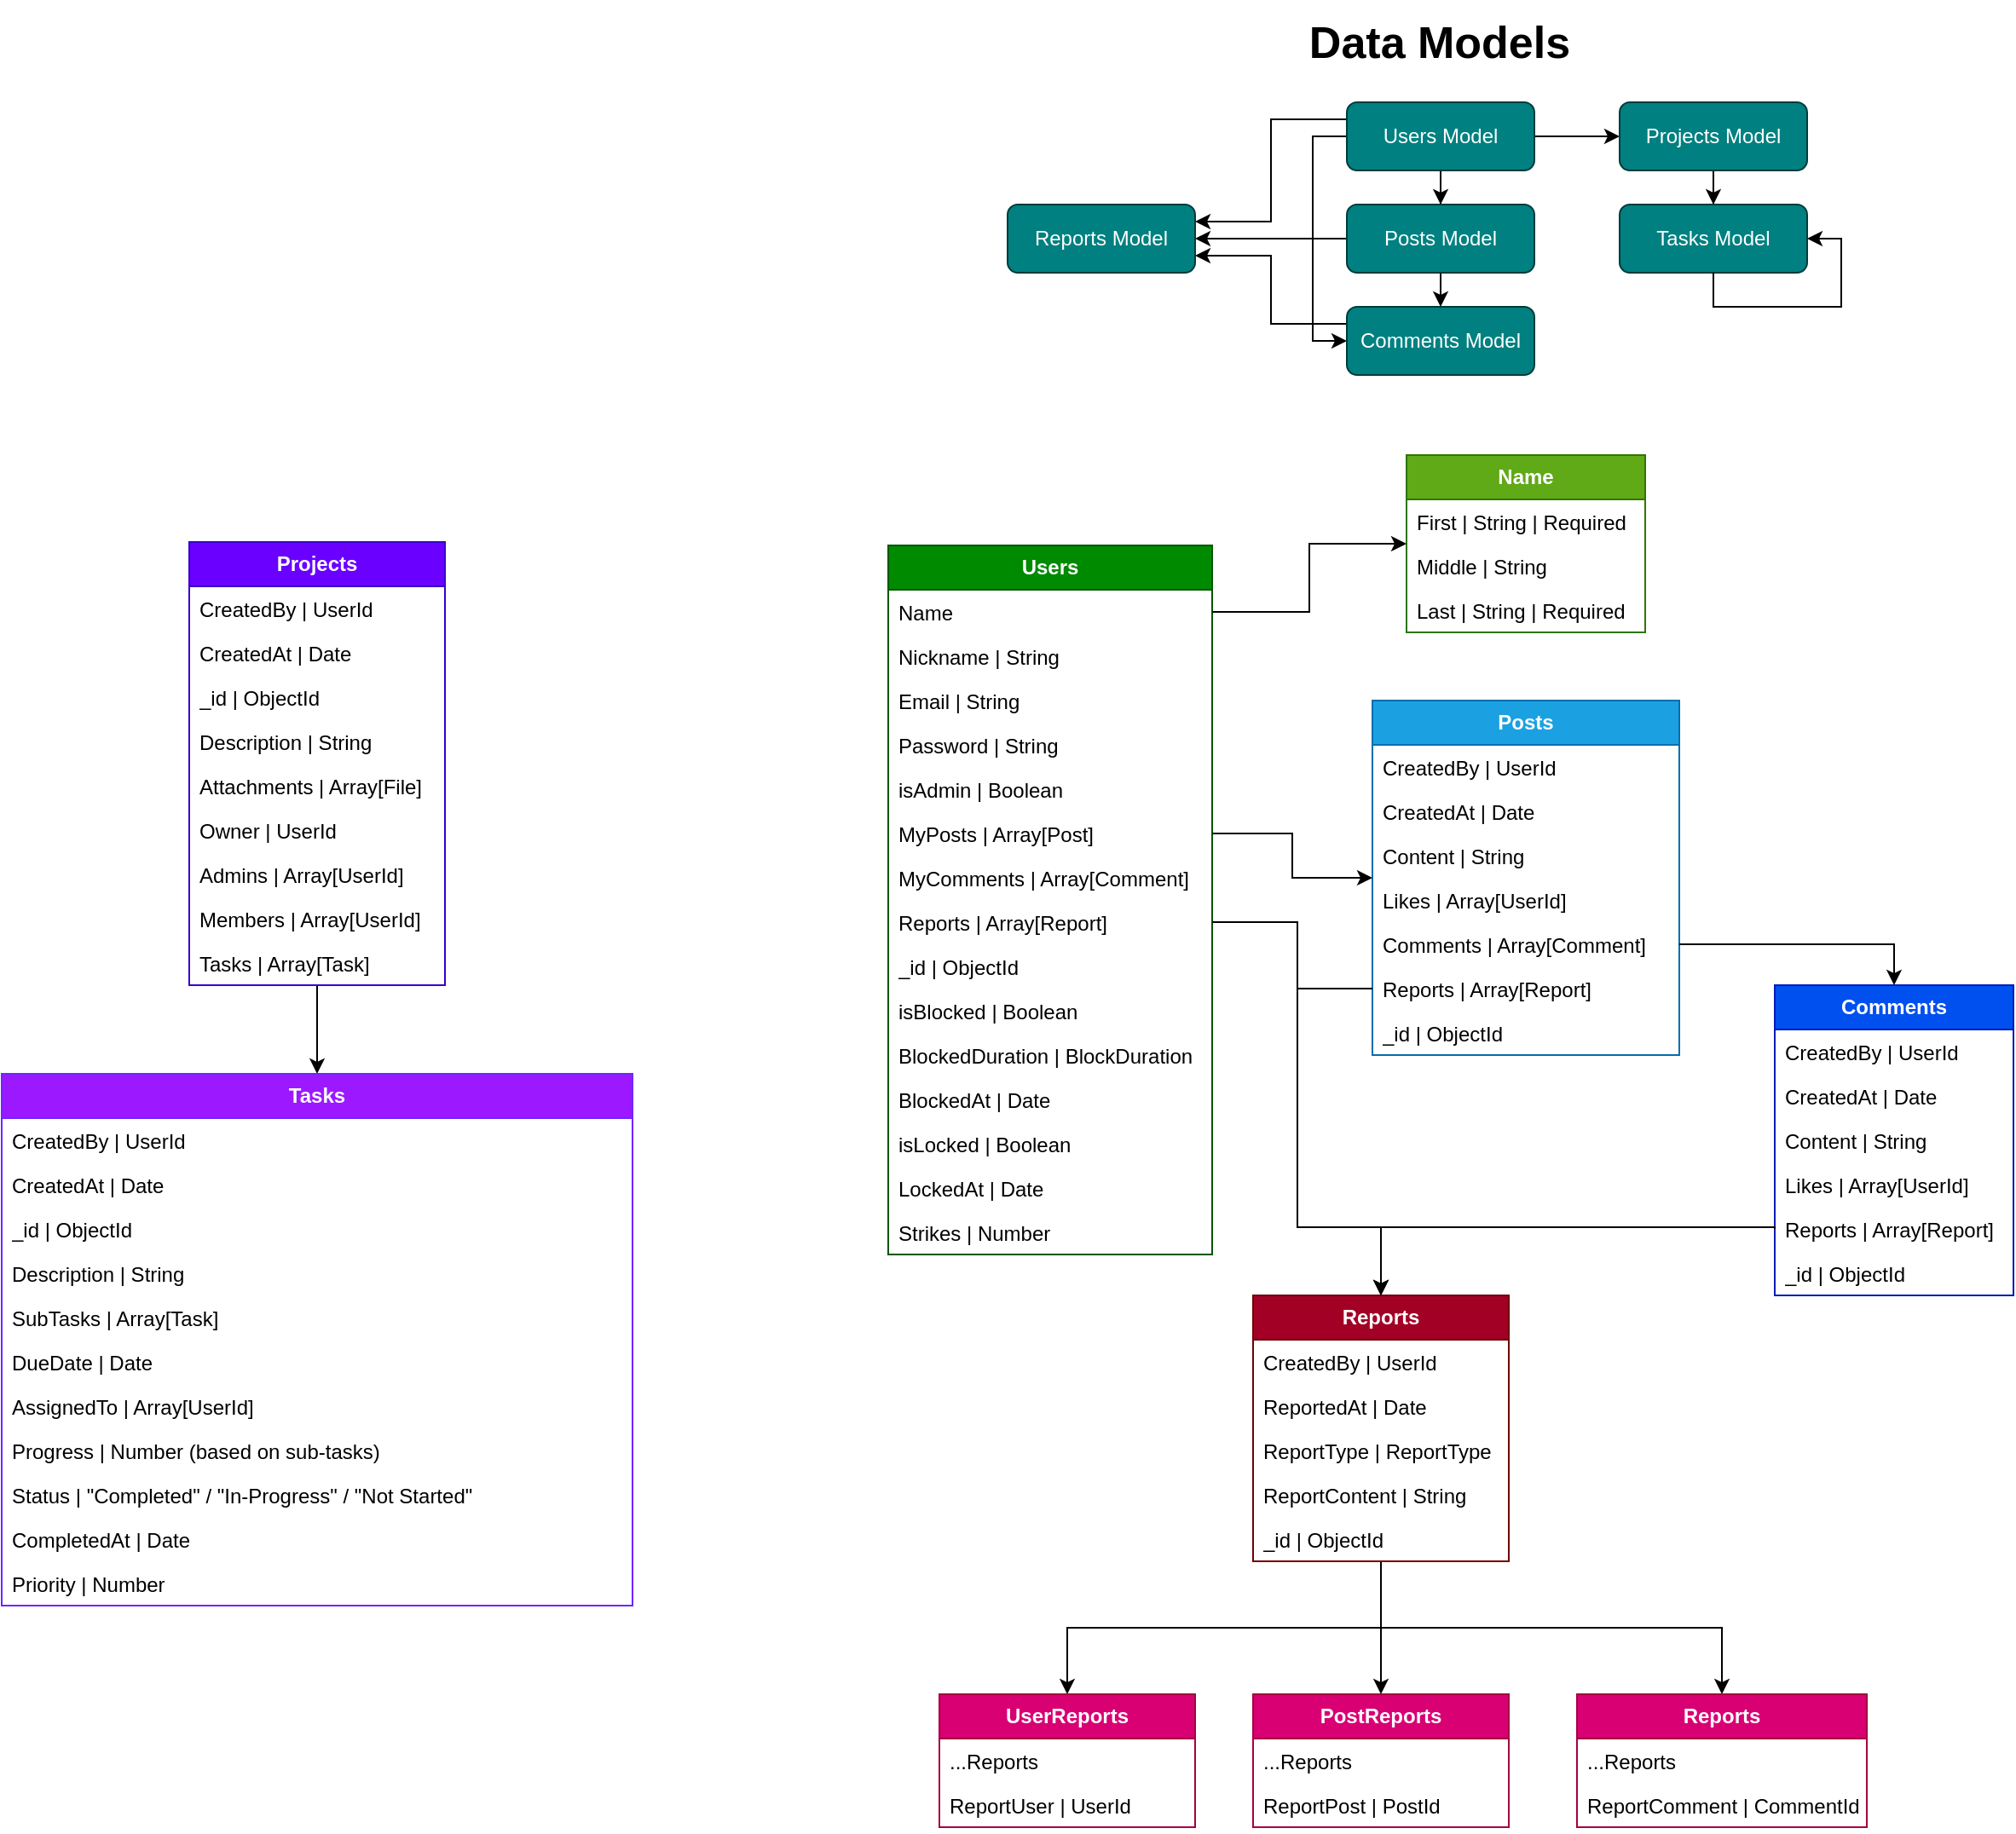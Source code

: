 <mxfile version="24.4.8" type="device" pages="2">
  <diagram name="Data Models" id="f77tCbPfjK0kyp6B9B-h">
    <mxGraphModel dx="1589" dy="510" grid="1" gridSize="10" guides="1" tooltips="1" connect="1" arrows="1" fold="1" page="1" pageScale="1" pageWidth="827" pageHeight="1169" math="0" shadow="0">
      <root>
        <mxCell id="0" />
        <mxCell id="1" parent="0" />
        <mxCell id="c2LqVDU84PMeEA8C6nv5-3" value="&lt;b&gt;&lt;font style=&quot;font-size: 26px;&quot;&gt;Data Models&lt;/font&gt;&lt;/b&gt;" style="text;html=1;align=center;verticalAlign=middle;whiteSpace=wrap;rounded=0;" parent="1" vertex="1">
          <mxGeometry x="293" y="40" width="241" height="50" as="geometry" />
        </mxCell>
        <mxCell id="c2LqVDU84PMeEA8C6nv5-23" value="&lt;b&gt;Users&lt;/b&gt;" style="swimlane;fontStyle=0;childLayout=stackLayout;horizontal=1;startSize=26;fillColor=#008a00;horizontalStack=0;resizeParent=1;resizeParentMax=0;resizeLast=0;collapsible=1;marginBottom=0;whiteSpace=wrap;html=1;fontColor=#ffffff;strokeColor=#005700;" parent="1" vertex="1">
          <mxGeometry x="90" y="360" width="190" height="416" as="geometry" />
        </mxCell>
        <mxCell id="c2LqVDU84PMeEA8C6nv5-26" value="Name" style="text;strokeColor=none;fillColor=none;align=left;verticalAlign=top;spacingLeft=4;spacingRight=4;overflow=hidden;rotatable=0;points=[[0,0.5],[1,0.5]];portConstraint=eastwest;whiteSpace=wrap;html=1;" parent="c2LqVDU84PMeEA8C6nv5-23" vertex="1">
          <mxGeometry y="26" width="190" height="26" as="geometry" />
        </mxCell>
        <mxCell id="c2LqVDU84PMeEA8C6nv5-27" value="Nickname | String" style="text;strokeColor=none;fillColor=none;align=left;verticalAlign=top;spacingLeft=4;spacingRight=4;overflow=hidden;rotatable=0;points=[[0,0.5],[1,0.5]];portConstraint=eastwest;whiteSpace=wrap;html=1;" parent="c2LqVDU84PMeEA8C6nv5-23" vertex="1">
          <mxGeometry y="52" width="190" height="26" as="geometry" />
        </mxCell>
        <mxCell id="c2LqVDU84PMeEA8C6nv5-47" value="Email | String" style="text;strokeColor=none;fillColor=none;align=left;verticalAlign=top;spacingLeft=4;spacingRight=4;overflow=hidden;rotatable=0;points=[[0,0.5],[1,0.5]];portConstraint=eastwest;whiteSpace=wrap;html=1;" parent="c2LqVDU84PMeEA8C6nv5-23" vertex="1">
          <mxGeometry y="78" width="190" height="26" as="geometry" />
        </mxCell>
        <mxCell id="c2LqVDU84PMeEA8C6nv5-48" value="Password | String" style="text;strokeColor=none;fillColor=none;align=left;verticalAlign=top;spacingLeft=4;spacingRight=4;overflow=hidden;rotatable=0;points=[[0,0.5],[1,0.5]];portConstraint=eastwest;whiteSpace=wrap;html=1;" parent="c2LqVDU84PMeEA8C6nv5-23" vertex="1">
          <mxGeometry y="104" width="190" height="26" as="geometry" />
        </mxCell>
        <mxCell id="c2LqVDU84PMeEA8C6nv5-50" value="isAdmin | Boolean" style="text;strokeColor=none;fillColor=none;align=left;verticalAlign=top;spacingLeft=4;spacingRight=4;overflow=hidden;rotatable=0;points=[[0,0.5],[1,0.5]];portConstraint=eastwest;whiteSpace=wrap;html=1;" parent="c2LqVDU84PMeEA8C6nv5-23" vertex="1">
          <mxGeometry y="130" width="190" height="26" as="geometry" />
        </mxCell>
        <mxCell id="c2LqVDU84PMeEA8C6nv5-52" value="MyPosts | Array[Post]" style="text;strokeColor=none;fillColor=none;align=left;verticalAlign=top;spacingLeft=4;spacingRight=4;overflow=hidden;rotatable=0;points=[[0,0.5],[1,0.5]];portConstraint=eastwest;whiteSpace=wrap;html=1;" parent="c2LqVDU84PMeEA8C6nv5-23" vertex="1">
          <mxGeometry y="156" width="190" height="26" as="geometry" />
        </mxCell>
        <mxCell id="c2LqVDU84PMeEA8C6nv5-83" value="MyComments | Array[Comment&lt;span style=&quot;background-color: initial;&quot;&gt;]&lt;/span&gt;" style="text;strokeColor=none;fillColor=none;align=left;verticalAlign=top;spacingLeft=4;spacingRight=4;overflow=hidden;rotatable=0;points=[[0,0.5],[1,0.5]];portConstraint=eastwest;whiteSpace=wrap;html=1;" parent="c2LqVDU84PMeEA8C6nv5-23" vertex="1">
          <mxGeometry y="182" width="190" height="26" as="geometry" />
        </mxCell>
        <mxCell id="c2LqVDU84PMeEA8C6nv5-84" value="Reports | Array[Report]" style="text;strokeColor=none;fillColor=none;align=left;verticalAlign=top;spacingLeft=4;spacingRight=4;overflow=hidden;rotatable=0;points=[[0,0.5],[1,0.5]];portConstraint=eastwest;whiteSpace=wrap;html=1;" parent="c2LqVDU84PMeEA8C6nv5-23" vertex="1">
          <mxGeometry y="208" width="190" height="26" as="geometry" />
        </mxCell>
        <mxCell id="c2LqVDU84PMeEA8C6nv5-115" value="_id | ObjectId" style="text;strokeColor=none;fillColor=none;align=left;verticalAlign=top;spacingLeft=4;spacingRight=4;overflow=hidden;rotatable=0;points=[[0,0.5],[1,0.5]];portConstraint=eastwest;whiteSpace=wrap;html=1;" parent="c2LqVDU84PMeEA8C6nv5-23" vertex="1">
          <mxGeometry y="234" width="190" height="26" as="geometry" />
        </mxCell>
        <mxCell id="c2LqVDU84PMeEA8C6nv5-123" value="isBlocked | Boolean" style="text;strokeColor=none;fillColor=none;align=left;verticalAlign=top;spacingLeft=4;spacingRight=4;overflow=hidden;rotatable=0;points=[[0,0.5],[1,0.5]];portConstraint=eastwest;whiteSpace=wrap;html=1;" parent="c2LqVDU84PMeEA8C6nv5-23" vertex="1">
          <mxGeometry y="260" width="190" height="26" as="geometry" />
        </mxCell>
        <mxCell id="c2LqVDU84PMeEA8C6nv5-126" value="BlockedDuration | BlockDuration" style="text;strokeColor=none;fillColor=none;align=left;verticalAlign=top;spacingLeft=4;spacingRight=4;overflow=hidden;rotatable=0;points=[[0,0.5],[1,0.5]];portConstraint=eastwest;whiteSpace=wrap;html=1;" parent="c2LqVDU84PMeEA8C6nv5-23" vertex="1">
          <mxGeometry y="286" width="190" height="26" as="geometry" />
        </mxCell>
        <mxCell id="c2LqVDU84PMeEA8C6nv5-127" value="BlockedAt | Date" style="text;strokeColor=none;fillColor=none;align=left;verticalAlign=top;spacingLeft=4;spacingRight=4;overflow=hidden;rotatable=0;points=[[0,0.5],[1,0.5]];portConstraint=eastwest;whiteSpace=wrap;html=1;" parent="c2LqVDU84PMeEA8C6nv5-23" vertex="1">
          <mxGeometry y="312" width="190" height="26" as="geometry" />
        </mxCell>
        <mxCell id="c2LqVDU84PMeEA8C6nv5-129" value="isLocked | Boolean" style="text;strokeColor=none;fillColor=none;align=left;verticalAlign=top;spacingLeft=4;spacingRight=4;overflow=hidden;rotatable=0;points=[[0,0.5],[1,0.5]];portConstraint=eastwest;whiteSpace=wrap;html=1;" parent="c2LqVDU84PMeEA8C6nv5-23" vertex="1">
          <mxGeometry y="338" width="190" height="26" as="geometry" />
        </mxCell>
        <mxCell id="c2LqVDU84PMeEA8C6nv5-130" value="LockedAt | Date" style="text;strokeColor=none;fillColor=none;align=left;verticalAlign=top;spacingLeft=4;spacingRight=4;overflow=hidden;rotatable=0;points=[[0,0.5],[1,0.5]];portConstraint=eastwest;whiteSpace=wrap;html=1;" parent="c2LqVDU84PMeEA8C6nv5-23" vertex="1">
          <mxGeometry y="364" width="190" height="26" as="geometry" />
        </mxCell>
        <mxCell id="c2LqVDU84PMeEA8C6nv5-131" value="Strikes | Number" style="text;strokeColor=none;fillColor=none;align=left;verticalAlign=top;spacingLeft=4;spacingRight=4;overflow=hidden;rotatable=0;points=[[0,0.5],[1,0.5]];portConstraint=eastwest;whiteSpace=wrap;html=1;" parent="c2LqVDU84PMeEA8C6nv5-23" vertex="1">
          <mxGeometry y="390" width="190" height="26" as="geometry" />
        </mxCell>
        <mxCell id="c2LqVDU84PMeEA8C6nv5-34" value="&lt;b&gt;Name&lt;/b&gt;" style="swimlane;fontStyle=0;childLayout=stackLayout;horizontal=1;startSize=26;fillColor=#60a917;horizontalStack=0;resizeParent=1;resizeParentMax=0;resizeLast=0;collapsible=1;marginBottom=0;whiteSpace=wrap;html=1;fontColor=#ffffff;strokeColor=#2D7600;" parent="1" vertex="1">
          <mxGeometry x="394" y="307" width="140" height="104" as="geometry" />
        </mxCell>
        <mxCell id="c2LqVDU84PMeEA8C6nv5-35" value="First | String | Required" style="text;strokeColor=none;fillColor=none;align=left;verticalAlign=top;spacingLeft=4;spacingRight=4;overflow=hidden;rotatable=0;points=[[0,0.5],[1,0.5]];portConstraint=eastwest;whiteSpace=wrap;html=1;" parent="c2LqVDU84PMeEA8C6nv5-34" vertex="1">
          <mxGeometry y="26" width="140" height="26" as="geometry" />
        </mxCell>
        <mxCell id="c2LqVDU84PMeEA8C6nv5-40" value="Middle | String" style="text;strokeColor=none;fillColor=none;align=left;verticalAlign=top;spacingLeft=4;spacingRight=4;overflow=hidden;rotatable=0;points=[[0,0.5],[1,0.5]];portConstraint=eastwest;whiteSpace=wrap;html=1;" parent="c2LqVDU84PMeEA8C6nv5-34" vertex="1">
          <mxGeometry y="52" width="140" height="26" as="geometry" />
        </mxCell>
        <mxCell id="c2LqVDU84PMeEA8C6nv5-41" value="Last | String | Required" style="text;strokeColor=none;fillColor=none;align=left;verticalAlign=top;spacingLeft=4;spacingRight=4;overflow=hidden;rotatable=0;points=[[0,0.5],[1,0.5]];portConstraint=eastwest;whiteSpace=wrap;html=1;" parent="c2LqVDU84PMeEA8C6nv5-34" vertex="1">
          <mxGeometry y="78" width="140" height="26" as="geometry" />
        </mxCell>
        <mxCell id="c2LqVDU84PMeEA8C6nv5-110" style="edgeStyle=orthogonalEdgeStyle;rounded=0;orthogonalLoop=1;jettySize=auto;html=1;exitX=0.5;exitY=1;exitDx=0;exitDy=0;entryX=0.5;entryY=0;entryDx=0;entryDy=0;" parent="1" source="c2LqVDU84PMeEA8C6nv5-38" target="c2LqVDU84PMeEA8C6nv5-89" edge="1">
          <mxGeometry relative="1" as="geometry" />
        </mxCell>
        <mxCell id="c2LqVDU84PMeEA8C6nv5-111" style="edgeStyle=orthogonalEdgeStyle;rounded=0;orthogonalLoop=1;jettySize=auto;html=1;exitX=0.5;exitY=1;exitDx=0;exitDy=0;entryX=0.5;entryY=0;entryDx=0;entryDy=0;" parent="1" source="c2LqVDU84PMeEA8C6nv5-38" target="c2LqVDU84PMeEA8C6nv5-97" edge="1">
          <mxGeometry relative="1" as="geometry" />
        </mxCell>
        <mxCell id="c2LqVDU84PMeEA8C6nv5-112" style="edgeStyle=orthogonalEdgeStyle;rounded=0;orthogonalLoop=1;jettySize=auto;html=1;exitX=0.5;exitY=1;exitDx=0;exitDy=0;entryX=0.5;entryY=0;entryDx=0;entryDy=0;" parent="1" source="c2LqVDU84PMeEA8C6nv5-38" target="c2LqVDU84PMeEA8C6nv5-104" edge="1">
          <mxGeometry relative="1" as="geometry" />
        </mxCell>
        <mxCell id="c2LqVDU84PMeEA8C6nv5-38" value="&lt;b&gt;Reports&lt;/b&gt;" style="swimlane;fontStyle=0;childLayout=stackLayout;horizontal=1;startSize=26;fillColor=#a20025;horizontalStack=0;resizeParent=1;resizeParentMax=0;resizeLast=0;collapsible=1;marginBottom=0;whiteSpace=wrap;html=1;fontColor=#ffffff;strokeColor=#6F0000;" parent="1" vertex="1">
          <mxGeometry x="304" y="800" width="150" height="156" as="geometry" />
        </mxCell>
        <mxCell id="c2LqVDU84PMeEA8C6nv5-39" value="CreatedBy | UserId" style="text;strokeColor=none;fillColor=none;align=left;verticalAlign=top;spacingLeft=4;spacingRight=4;overflow=hidden;rotatable=0;points=[[0,0.5],[1,0.5]];portConstraint=eastwest;whiteSpace=wrap;html=1;" parent="c2LqVDU84PMeEA8C6nv5-38" vertex="1">
          <mxGeometry y="26" width="150" height="26" as="geometry" />
        </mxCell>
        <mxCell id="c2LqVDU84PMeEA8C6nv5-85" value="ReportedAt | Date" style="text;strokeColor=none;fillColor=none;align=left;verticalAlign=top;spacingLeft=4;spacingRight=4;overflow=hidden;rotatable=0;points=[[0,0.5],[1,0.5]];portConstraint=eastwest;whiteSpace=wrap;html=1;" parent="c2LqVDU84PMeEA8C6nv5-38" vertex="1">
          <mxGeometry y="52" width="150" height="26" as="geometry" />
        </mxCell>
        <mxCell id="c2LqVDU84PMeEA8C6nv5-86" value="ReportType | ReportType" style="text;strokeColor=none;fillColor=none;align=left;verticalAlign=top;spacingLeft=4;spacingRight=4;overflow=hidden;rotatable=0;points=[[0,0.5],[1,0.5]];portConstraint=eastwest;whiteSpace=wrap;html=1;" parent="c2LqVDU84PMeEA8C6nv5-38" vertex="1">
          <mxGeometry y="78" width="150" height="26" as="geometry" />
        </mxCell>
        <mxCell id="c2LqVDU84PMeEA8C6nv5-87" value="ReportContent | String" style="text;strokeColor=none;fillColor=none;align=left;verticalAlign=top;spacingLeft=4;spacingRight=4;overflow=hidden;rotatable=0;points=[[0,0.5],[1,0.5]];portConstraint=eastwest;whiteSpace=wrap;html=1;" parent="c2LqVDU84PMeEA8C6nv5-38" vertex="1">
          <mxGeometry y="104" width="150" height="26" as="geometry" />
        </mxCell>
        <mxCell id="c2LqVDU84PMeEA8C6nv5-132" value="_id | ObjectId" style="text;strokeColor=none;fillColor=none;align=left;verticalAlign=top;spacingLeft=4;spacingRight=4;overflow=hidden;rotatable=0;points=[[0,0.5],[1,0.5]];portConstraint=eastwest;whiteSpace=wrap;html=1;" parent="c2LqVDU84PMeEA8C6nv5-38" vertex="1">
          <mxGeometry y="130" width="150" height="26" as="geometry" />
        </mxCell>
        <mxCell id="c2LqVDU84PMeEA8C6nv5-28" style="edgeStyle=orthogonalEdgeStyle;rounded=0;orthogonalLoop=1;jettySize=auto;html=1;exitX=1;exitY=0.5;exitDx=0;exitDy=0;" parent="1" source="c2LqVDU84PMeEA8C6nv5-26" target="c2LqVDU84PMeEA8C6nv5-34" edge="1">
          <mxGeometry relative="1" as="geometry">
            <mxPoint x="420" y="359.31" as="targetPoint" />
          </mxGeometry>
        </mxCell>
        <mxCell id="c2LqVDU84PMeEA8C6nv5-54" value="&lt;b&gt;Posts&lt;/b&gt;" style="swimlane;fontStyle=0;childLayout=stackLayout;horizontal=1;startSize=26;fillColor=#1ba1e2;horizontalStack=0;resizeParent=1;resizeParentMax=0;resizeLast=0;collapsible=1;marginBottom=0;whiteSpace=wrap;html=1;fontColor=#ffffff;strokeColor=#006EAF;" parent="1" vertex="1">
          <mxGeometry x="374" y="451" width="180" height="208" as="geometry" />
        </mxCell>
        <mxCell id="c2LqVDU84PMeEA8C6nv5-55" value="CreatedBy | UserId" style="text;strokeColor=none;fillColor=none;align=left;verticalAlign=top;spacingLeft=4;spacingRight=4;overflow=hidden;rotatable=0;points=[[0,0.5],[1,0.5]];portConstraint=eastwest;whiteSpace=wrap;html=1;" parent="c2LqVDU84PMeEA8C6nv5-54" vertex="1">
          <mxGeometry y="26" width="180" height="26" as="geometry" />
        </mxCell>
        <mxCell id="c2LqVDU84PMeEA8C6nv5-57" value="CreatedAt | Date" style="text;strokeColor=none;fillColor=none;align=left;verticalAlign=top;spacingLeft=4;spacingRight=4;overflow=hidden;rotatable=0;points=[[0,0.5],[1,0.5]];portConstraint=eastwest;whiteSpace=wrap;html=1;" parent="c2LqVDU84PMeEA8C6nv5-54" vertex="1">
          <mxGeometry y="52" width="180" height="26" as="geometry" />
        </mxCell>
        <mxCell id="c2LqVDU84PMeEA8C6nv5-58" value="Content | String" style="text;strokeColor=none;fillColor=none;align=left;verticalAlign=top;spacingLeft=4;spacingRight=4;overflow=hidden;rotatable=0;points=[[0,0.5],[1,0.5]];portConstraint=eastwest;whiteSpace=wrap;html=1;" parent="c2LqVDU84PMeEA8C6nv5-54" vertex="1">
          <mxGeometry y="78" width="180" height="26" as="geometry" />
        </mxCell>
        <mxCell id="c2LqVDU84PMeEA8C6nv5-59" value="Likes | Array[UserId]" style="text;strokeColor=none;fillColor=none;align=left;verticalAlign=top;spacingLeft=4;spacingRight=4;overflow=hidden;rotatable=0;points=[[0,0.5],[1,0.5]];portConstraint=eastwest;whiteSpace=wrap;html=1;" parent="c2LqVDU84PMeEA8C6nv5-54" vertex="1">
          <mxGeometry y="104" width="180" height="26" as="geometry" />
        </mxCell>
        <mxCell id="c2LqVDU84PMeEA8C6nv5-60" value="Comments | Array[Comment]" style="text;strokeColor=none;fillColor=none;align=left;verticalAlign=top;spacingLeft=4;spacingRight=4;overflow=hidden;rotatable=0;points=[[0,0.5],[1,0.5]];portConstraint=eastwest;whiteSpace=wrap;html=1;" parent="c2LqVDU84PMeEA8C6nv5-54" vertex="1">
          <mxGeometry y="130" width="180" height="26" as="geometry" />
        </mxCell>
        <mxCell id="c2LqVDU84PMeEA8C6nv5-75" value="Reports | Array[Report]" style="text;strokeColor=none;fillColor=none;align=left;verticalAlign=top;spacingLeft=4;spacingRight=4;overflow=hidden;rotatable=0;points=[[0,0.5],[1,0.5]];portConstraint=eastwest;whiteSpace=wrap;html=1;" parent="c2LqVDU84PMeEA8C6nv5-54" vertex="1">
          <mxGeometry y="156" width="180" height="26" as="geometry" />
        </mxCell>
        <mxCell id="c2LqVDU84PMeEA8C6nv5-114" value="_id | ObjectId" style="text;strokeColor=none;fillColor=none;align=left;verticalAlign=top;spacingLeft=4;spacingRight=4;overflow=hidden;rotatable=0;points=[[0,0.5],[1,0.5]];portConstraint=eastwest;whiteSpace=wrap;html=1;" parent="c2LqVDU84PMeEA8C6nv5-54" vertex="1">
          <mxGeometry y="182" width="180" height="26" as="geometry" />
        </mxCell>
        <mxCell id="c2LqVDU84PMeEA8C6nv5-56" style="edgeStyle=orthogonalEdgeStyle;rounded=0;orthogonalLoop=1;jettySize=auto;html=1;exitX=1;exitY=0.5;exitDx=0;exitDy=0;entryX=0;entryY=0.5;entryDx=0;entryDy=0;" parent="1" source="c2LqVDU84PMeEA8C6nv5-52" target="c2LqVDU84PMeEA8C6nv5-54" edge="1">
          <mxGeometry relative="1" as="geometry" />
        </mxCell>
        <mxCell id="c2LqVDU84PMeEA8C6nv5-69" value="&lt;b&gt;Comments&lt;/b&gt;" style="swimlane;fontStyle=0;childLayout=stackLayout;horizontal=1;startSize=26;fillColor=#0050ef;horizontalStack=0;resizeParent=1;resizeParentMax=0;resizeLast=0;collapsible=1;marginBottom=0;whiteSpace=wrap;html=1;fontColor=#ffffff;strokeColor=#001DBC;" parent="1" vertex="1">
          <mxGeometry x="610" y="618" width="140" height="182" as="geometry" />
        </mxCell>
        <mxCell id="c2LqVDU84PMeEA8C6nv5-70" value="CreatedBy | UserId" style="text;strokeColor=none;fillColor=none;align=left;verticalAlign=top;spacingLeft=4;spacingRight=4;overflow=hidden;rotatable=0;points=[[0,0.5],[1,0.5]];portConstraint=eastwest;whiteSpace=wrap;html=1;" parent="c2LqVDU84PMeEA8C6nv5-69" vertex="1">
          <mxGeometry y="26" width="140" height="26" as="geometry" />
        </mxCell>
        <mxCell id="c2LqVDU84PMeEA8C6nv5-71" value="CreatedAt | Date" style="text;strokeColor=none;fillColor=none;align=left;verticalAlign=top;spacingLeft=4;spacingRight=4;overflow=hidden;rotatable=0;points=[[0,0.5],[1,0.5]];portConstraint=eastwest;whiteSpace=wrap;html=1;" parent="c2LqVDU84PMeEA8C6nv5-69" vertex="1">
          <mxGeometry y="52" width="140" height="26" as="geometry" />
        </mxCell>
        <mxCell id="c2LqVDU84PMeEA8C6nv5-72" value="Content | String" style="text;strokeColor=none;fillColor=none;align=left;verticalAlign=top;spacingLeft=4;spacingRight=4;overflow=hidden;rotatable=0;points=[[0,0.5],[1,0.5]];portConstraint=eastwest;whiteSpace=wrap;html=1;" parent="c2LqVDU84PMeEA8C6nv5-69" vertex="1">
          <mxGeometry y="78" width="140" height="26" as="geometry" />
        </mxCell>
        <mxCell id="c2LqVDU84PMeEA8C6nv5-73" value="Likes | Array[UserId]" style="text;strokeColor=none;fillColor=none;align=left;verticalAlign=top;spacingLeft=4;spacingRight=4;overflow=hidden;rotatable=0;points=[[0,0.5],[1,0.5]];portConstraint=eastwest;whiteSpace=wrap;html=1;" parent="c2LqVDU84PMeEA8C6nv5-69" vertex="1">
          <mxGeometry y="104" width="140" height="26" as="geometry" />
        </mxCell>
        <mxCell id="c2LqVDU84PMeEA8C6nv5-74" value="Reports | Array[Report]" style="text;strokeColor=none;fillColor=none;align=left;verticalAlign=top;spacingLeft=4;spacingRight=4;overflow=hidden;rotatable=0;points=[[0,0.5],[1,0.5]];portConstraint=eastwest;whiteSpace=wrap;html=1;" parent="c2LqVDU84PMeEA8C6nv5-69" vertex="1">
          <mxGeometry y="130" width="140" height="26" as="geometry" />
        </mxCell>
        <mxCell id="c2LqVDU84PMeEA8C6nv5-113" value="_id | ObjectId" style="text;strokeColor=none;fillColor=none;align=left;verticalAlign=top;spacingLeft=4;spacingRight=4;overflow=hidden;rotatable=0;points=[[0,0.5],[1,0.5]];portConstraint=eastwest;whiteSpace=wrap;html=1;" parent="c2LqVDU84PMeEA8C6nv5-69" vertex="1">
          <mxGeometry y="156" width="140" height="26" as="geometry" />
        </mxCell>
        <mxCell id="c2LqVDU84PMeEA8C6nv5-76" style="edgeStyle=orthogonalEdgeStyle;rounded=0;orthogonalLoop=1;jettySize=auto;html=1;exitX=1;exitY=0.5;exitDx=0;exitDy=0;" parent="1" source="c2LqVDU84PMeEA8C6nv5-60" target="c2LqVDU84PMeEA8C6nv5-69" edge="1">
          <mxGeometry relative="1" as="geometry" />
        </mxCell>
        <mxCell id="c2LqVDU84PMeEA8C6nv5-82" value="" style="group" parent="1" vertex="1" connectable="0">
          <mxGeometry x="160" y="100" width="469" height="160" as="geometry" />
        </mxCell>
        <mxCell id="c2LqVDU84PMeEA8C6nv5-10" style="edgeStyle=orthogonalEdgeStyle;rounded=0;orthogonalLoop=1;jettySize=auto;html=1;exitX=1;exitY=0.5;exitDx=0;exitDy=0;" parent="c2LqVDU84PMeEA8C6nv5-82" source="c2LqVDU84PMeEA8C6nv5-4" target="c2LqVDU84PMeEA8C6nv5-7" edge="1">
          <mxGeometry relative="1" as="geometry" />
        </mxCell>
        <mxCell id="c2LqVDU84PMeEA8C6nv5-16" style="edgeStyle=orthogonalEdgeStyle;rounded=0;orthogonalLoop=1;jettySize=auto;html=1;exitX=0.5;exitY=1;exitDx=0;exitDy=0;" parent="c2LqVDU84PMeEA8C6nv5-82" source="c2LqVDU84PMeEA8C6nv5-4" target="c2LqVDU84PMeEA8C6nv5-15" edge="1">
          <mxGeometry relative="1" as="geometry" />
        </mxCell>
        <mxCell id="c2LqVDU84PMeEA8C6nv5-20" style="edgeStyle=orthogonalEdgeStyle;rounded=0;orthogonalLoop=1;jettySize=auto;html=1;exitX=0;exitY=0.5;exitDx=0;exitDy=0;entryX=0;entryY=0.5;entryDx=0;entryDy=0;" parent="c2LqVDU84PMeEA8C6nv5-82" source="c2LqVDU84PMeEA8C6nv5-4" target="c2LqVDU84PMeEA8C6nv5-6" edge="1">
          <mxGeometry relative="1" as="geometry" />
        </mxCell>
        <mxCell id="c2LqVDU84PMeEA8C6nv5-79" style="edgeStyle=orthogonalEdgeStyle;rounded=0;orthogonalLoop=1;jettySize=auto;html=1;exitX=0;exitY=0.25;exitDx=0;exitDy=0;entryX=1;entryY=0.25;entryDx=0;entryDy=0;" parent="c2LqVDU84PMeEA8C6nv5-82" source="c2LqVDU84PMeEA8C6nv5-4" target="c2LqVDU84PMeEA8C6nv5-77" edge="1">
          <mxGeometry relative="1" as="geometry" />
        </mxCell>
        <mxCell id="c2LqVDU84PMeEA8C6nv5-4" value="Users Model" style="rounded=1;whiteSpace=wrap;html=1;fillColor=#008080;strokeColor=#003B3B;fontColor=#ffffff;" parent="c2LqVDU84PMeEA8C6nv5-82" vertex="1">
          <mxGeometry x="199" width="110" height="40" as="geometry" />
        </mxCell>
        <mxCell id="c2LqVDU84PMeEA8C6nv5-81" style="edgeStyle=orthogonalEdgeStyle;rounded=0;orthogonalLoop=1;jettySize=auto;html=1;exitX=0;exitY=0.25;exitDx=0;exitDy=0;entryX=1;entryY=0.75;entryDx=0;entryDy=0;" parent="c2LqVDU84PMeEA8C6nv5-82" source="c2LqVDU84PMeEA8C6nv5-6" target="c2LqVDU84PMeEA8C6nv5-77" edge="1">
          <mxGeometry relative="1" as="geometry" />
        </mxCell>
        <mxCell id="c2LqVDU84PMeEA8C6nv5-6" value="Comments Model" style="rounded=1;whiteSpace=wrap;html=1;fillColor=#008080;strokeColor=#003B3B;fontColor=#ffffff;" parent="c2LqVDU84PMeEA8C6nv5-82" vertex="1">
          <mxGeometry x="199" y="120" width="110" height="40" as="geometry" />
        </mxCell>
        <mxCell id="c2LqVDU84PMeEA8C6nv5-11" style="edgeStyle=orthogonalEdgeStyle;rounded=0;orthogonalLoop=1;jettySize=auto;html=1;exitX=0.5;exitY=1;exitDx=0;exitDy=0;" parent="c2LqVDU84PMeEA8C6nv5-82" source="c2LqVDU84PMeEA8C6nv5-7" target="c2LqVDU84PMeEA8C6nv5-8" edge="1">
          <mxGeometry relative="1" as="geometry" />
        </mxCell>
        <mxCell id="c2LqVDU84PMeEA8C6nv5-7" value="Projects Model" style="rounded=1;whiteSpace=wrap;html=1;fillColor=#008080;strokeColor=#003B3B;fontColor=#ffffff;" parent="c2LqVDU84PMeEA8C6nv5-82" vertex="1">
          <mxGeometry x="359" width="110" height="40" as="geometry" />
        </mxCell>
        <mxCell id="c2LqVDU84PMeEA8C6nv5-8" value="Tasks Model" style="rounded=1;whiteSpace=wrap;html=1;fillColor=#008080;strokeColor=#003B3B;fontColor=#ffffff;" parent="c2LqVDU84PMeEA8C6nv5-82" vertex="1">
          <mxGeometry x="359" y="60" width="110" height="40" as="geometry" />
        </mxCell>
        <mxCell id="c2LqVDU84PMeEA8C6nv5-12" style="edgeStyle=orthogonalEdgeStyle;rounded=0;orthogonalLoop=1;jettySize=auto;html=1;exitX=0.5;exitY=1;exitDx=0;exitDy=0;entryX=1;entryY=0.5;entryDx=0;entryDy=0;" parent="c2LqVDU84PMeEA8C6nv5-82" source="c2LqVDU84PMeEA8C6nv5-8" target="c2LqVDU84PMeEA8C6nv5-8" edge="1">
          <mxGeometry relative="1" as="geometry" />
        </mxCell>
        <mxCell id="c2LqVDU84PMeEA8C6nv5-18" style="edgeStyle=orthogonalEdgeStyle;rounded=0;orthogonalLoop=1;jettySize=auto;html=1;exitX=0.5;exitY=1;exitDx=0;exitDy=0;entryX=0.5;entryY=0;entryDx=0;entryDy=0;" parent="c2LqVDU84PMeEA8C6nv5-82" source="c2LqVDU84PMeEA8C6nv5-15" target="c2LqVDU84PMeEA8C6nv5-6" edge="1">
          <mxGeometry relative="1" as="geometry" />
        </mxCell>
        <mxCell id="c2LqVDU84PMeEA8C6nv5-80" style="edgeStyle=orthogonalEdgeStyle;rounded=0;orthogonalLoop=1;jettySize=auto;html=1;exitX=0;exitY=0.5;exitDx=0;exitDy=0;entryX=1;entryY=0.5;entryDx=0;entryDy=0;" parent="c2LqVDU84PMeEA8C6nv5-82" source="c2LqVDU84PMeEA8C6nv5-15" target="c2LqVDU84PMeEA8C6nv5-77" edge="1">
          <mxGeometry relative="1" as="geometry" />
        </mxCell>
        <mxCell id="c2LqVDU84PMeEA8C6nv5-15" value="Posts Model" style="rounded=1;whiteSpace=wrap;html=1;fillColor=#008080;strokeColor=#003B3B;fontColor=#ffffff;" parent="c2LqVDU84PMeEA8C6nv5-82" vertex="1">
          <mxGeometry x="199" y="60" width="110" height="40" as="geometry" />
        </mxCell>
        <mxCell id="c2LqVDU84PMeEA8C6nv5-77" value="Reports Model" style="rounded=1;whiteSpace=wrap;html=1;fillColor=#008080;strokeColor=#003B3B;fontColor=#ffffff;" parent="c2LqVDU84PMeEA8C6nv5-82" vertex="1">
          <mxGeometry y="60" width="110" height="40" as="geometry" />
        </mxCell>
        <mxCell id="c2LqVDU84PMeEA8C6nv5-89" value="&lt;b&gt;UserReports&lt;/b&gt;" style="swimlane;fontStyle=0;childLayout=stackLayout;horizontal=1;startSize=26;fillColor=#d80073;horizontalStack=0;resizeParent=1;resizeParentMax=0;resizeLast=0;collapsible=1;marginBottom=0;whiteSpace=wrap;html=1;fontColor=#ffffff;strokeColor=#A50040;" parent="1" vertex="1">
          <mxGeometry x="120" y="1034" width="150" height="78" as="geometry" />
        </mxCell>
        <mxCell id="c2LqVDU84PMeEA8C6nv5-92" value="...Reports" style="text;strokeColor=none;fillColor=none;align=left;verticalAlign=top;spacingLeft=4;spacingRight=4;overflow=hidden;rotatable=0;points=[[0,0.5],[1,0.5]];portConstraint=eastwest;whiteSpace=wrap;html=1;" parent="c2LqVDU84PMeEA8C6nv5-89" vertex="1">
          <mxGeometry y="26" width="150" height="26" as="geometry" />
        </mxCell>
        <mxCell id="c2LqVDU84PMeEA8C6nv5-93" value="ReportUser | UserId" style="text;strokeColor=none;fillColor=none;align=left;verticalAlign=top;spacingLeft=4;spacingRight=4;overflow=hidden;rotatable=0;points=[[0,0.5],[1,0.5]];portConstraint=eastwest;whiteSpace=wrap;html=1;" parent="c2LqVDU84PMeEA8C6nv5-89" vertex="1">
          <mxGeometry y="52" width="150" height="26" as="geometry" />
        </mxCell>
        <mxCell id="c2LqVDU84PMeEA8C6nv5-97" value="&lt;b&gt;PostReports&lt;/b&gt;" style="swimlane;fontStyle=0;childLayout=stackLayout;horizontal=1;startSize=26;fillColor=#d80073;horizontalStack=0;resizeParent=1;resizeParentMax=0;resizeLast=0;collapsible=1;marginBottom=0;whiteSpace=wrap;html=1;fontColor=#ffffff;strokeColor=#A50040;" parent="1" vertex="1">
          <mxGeometry x="304" y="1034" width="150" height="78" as="geometry" />
        </mxCell>
        <mxCell id="c2LqVDU84PMeEA8C6nv5-98" value="...Reports" style="text;strokeColor=none;fillColor=none;align=left;verticalAlign=top;spacingLeft=4;spacingRight=4;overflow=hidden;rotatable=0;points=[[0,0.5],[1,0.5]];portConstraint=eastwest;whiteSpace=wrap;html=1;" parent="c2LqVDU84PMeEA8C6nv5-97" vertex="1">
          <mxGeometry y="26" width="150" height="26" as="geometry" />
        </mxCell>
        <mxCell id="c2LqVDU84PMeEA8C6nv5-99" value="ReportPost | PostId" style="text;strokeColor=none;fillColor=none;align=left;verticalAlign=top;spacingLeft=4;spacingRight=4;overflow=hidden;rotatable=0;points=[[0,0.5],[1,0.5]];portConstraint=eastwest;whiteSpace=wrap;html=1;" parent="c2LqVDU84PMeEA8C6nv5-97" vertex="1">
          <mxGeometry y="52" width="150" height="26" as="geometry" />
        </mxCell>
        <mxCell id="c2LqVDU84PMeEA8C6nv5-104" value="&lt;b&gt;Reports&lt;/b&gt;" style="swimlane;fontStyle=0;childLayout=stackLayout;horizontal=1;startSize=26;fillColor=#d80073;horizontalStack=0;resizeParent=1;resizeParentMax=0;resizeLast=0;collapsible=1;marginBottom=0;whiteSpace=wrap;html=1;fontColor=#ffffff;strokeColor=#A50040;" parent="1" vertex="1">
          <mxGeometry x="494" y="1034" width="170" height="78" as="geometry" />
        </mxCell>
        <mxCell id="c2LqVDU84PMeEA8C6nv5-105" value="...Reports" style="text;strokeColor=none;fillColor=none;align=left;verticalAlign=top;spacingLeft=4;spacingRight=4;overflow=hidden;rotatable=0;points=[[0,0.5],[1,0.5]];portConstraint=eastwest;whiteSpace=wrap;html=1;" parent="c2LqVDU84PMeEA8C6nv5-104" vertex="1">
          <mxGeometry y="26" width="170" height="26" as="geometry" />
        </mxCell>
        <mxCell id="c2LqVDU84PMeEA8C6nv5-106" value="ReportComment | CommentId" style="text;strokeColor=none;fillColor=none;align=left;verticalAlign=top;spacingLeft=4;spacingRight=4;overflow=hidden;rotatable=0;points=[[0,0.5],[1,0.5]];portConstraint=eastwest;whiteSpace=wrap;html=1;" parent="c2LqVDU84PMeEA8C6nv5-104" vertex="1">
          <mxGeometry y="52" width="170" height="26" as="geometry" />
        </mxCell>
        <mxCell id="c2LqVDU84PMeEA8C6nv5-120" style="edgeStyle=orthogonalEdgeStyle;rounded=0;orthogonalLoop=1;jettySize=auto;html=1;exitX=1;exitY=0.5;exitDx=0;exitDy=0;entryX=0.5;entryY=0;entryDx=0;entryDy=0;" parent="1" source="c2LqVDU84PMeEA8C6nv5-84" target="c2LqVDU84PMeEA8C6nv5-38" edge="1">
          <mxGeometry relative="1" as="geometry">
            <Array as="points">
              <mxPoint x="330" y="581" />
              <mxPoint x="330" y="760" />
              <mxPoint x="379" y="760" />
            </Array>
          </mxGeometry>
        </mxCell>
        <mxCell id="c2LqVDU84PMeEA8C6nv5-121" style="edgeStyle=orthogonalEdgeStyle;rounded=0;orthogonalLoop=1;jettySize=auto;html=1;exitX=0;exitY=0.5;exitDx=0;exitDy=0;entryX=0.5;entryY=0;entryDx=0;entryDy=0;" parent="1" source="c2LqVDU84PMeEA8C6nv5-75" target="c2LqVDU84PMeEA8C6nv5-38" edge="1">
          <mxGeometry relative="1" as="geometry">
            <Array as="points">
              <mxPoint x="330" y="620" />
              <mxPoint x="330" y="760" />
              <mxPoint x="379" y="760" />
            </Array>
          </mxGeometry>
        </mxCell>
        <mxCell id="c2LqVDU84PMeEA8C6nv5-122" style="edgeStyle=orthogonalEdgeStyle;rounded=0;orthogonalLoop=1;jettySize=auto;html=1;exitX=0;exitY=0.5;exitDx=0;exitDy=0;entryX=0.5;entryY=0;entryDx=0;entryDy=0;" parent="1" source="c2LqVDU84PMeEA8C6nv5-74" target="c2LqVDU84PMeEA8C6nv5-38" edge="1">
          <mxGeometry relative="1" as="geometry">
            <Array as="points">
              <mxPoint x="610" y="760" />
              <mxPoint x="379" y="760" />
            </Array>
          </mxGeometry>
        </mxCell>
        <mxCell id="c2LqVDU84PMeEA8C6nv5-157" value="" style="edgeStyle=orthogonalEdgeStyle;rounded=0;orthogonalLoop=1;jettySize=auto;html=1;" parent="1" source="c2LqVDU84PMeEA8C6nv5-133" target="c2LqVDU84PMeEA8C6nv5-147" edge="1">
          <mxGeometry relative="1" as="geometry" />
        </mxCell>
        <mxCell id="c2LqVDU84PMeEA8C6nv5-133" value="&lt;b&gt;Projects&lt;/b&gt;" style="swimlane;fontStyle=0;childLayout=stackLayout;horizontal=1;startSize=26;fillColor=#6a00ff;horizontalStack=0;resizeParent=1;resizeParentMax=0;resizeLast=0;collapsible=1;marginBottom=0;whiteSpace=wrap;html=1;fontColor=#ffffff;strokeColor=#3700CC;" parent="1" vertex="1">
          <mxGeometry x="-320" y="358" width="150" height="260" as="geometry" />
        </mxCell>
        <mxCell id="c2LqVDU84PMeEA8C6nv5-134" value="CreatedBy | UserId" style="text;strokeColor=none;fillColor=none;align=left;verticalAlign=top;spacingLeft=4;spacingRight=4;overflow=hidden;rotatable=0;points=[[0,0.5],[1,0.5]];portConstraint=eastwest;whiteSpace=wrap;html=1;" parent="c2LqVDU84PMeEA8C6nv5-133" vertex="1">
          <mxGeometry y="26" width="150" height="26" as="geometry" />
        </mxCell>
        <mxCell id="c2LqVDU84PMeEA8C6nv5-135" value="CreatedAt | Date" style="text;strokeColor=none;fillColor=none;align=left;verticalAlign=top;spacingLeft=4;spacingRight=4;overflow=hidden;rotatable=0;points=[[0,0.5],[1,0.5]];portConstraint=eastwest;whiteSpace=wrap;html=1;" parent="c2LqVDU84PMeEA8C6nv5-133" vertex="1">
          <mxGeometry y="52" width="150" height="26" as="geometry" />
        </mxCell>
        <mxCell id="c2LqVDU84PMeEA8C6nv5-138" value="_id | ObjectId" style="text;strokeColor=none;fillColor=none;align=left;verticalAlign=top;spacingLeft=4;spacingRight=4;overflow=hidden;rotatable=0;points=[[0,0.5],[1,0.5]];portConstraint=eastwest;whiteSpace=wrap;html=1;" parent="c2LqVDU84PMeEA8C6nv5-133" vertex="1">
          <mxGeometry y="78" width="150" height="26" as="geometry" />
        </mxCell>
        <mxCell id="c2LqVDU84PMeEA8C6nv5-139" value="Description | String" style="text;strokeColor=none;fillColor=none;align=left;verticalAlign=top;spacingLeft=4;spacingRight=4;overflow=hidden;rotatable=0;points=[[0,0.5],[1,0.5]];portConstraint=eastwest;whiteSpace=wrap;html=1;" parent="c2LqVDU84PMeEA8C6nv5-133" vertex="1">
          <mxGeometry y="104" width="150" height="26" as="geometry" />
        </mxCell>
        <mxCell id="c2LqVDU84PMeEA8C6nv5-140" value="Attachments | Array[File]" style="text;strokeColor=none;fillColor=none;align=left;verticalAlign=top;spacingLeft=4;spacingRight=4;overflow=hidden;rotatable=0;points=[[0,0.5],[1,0.5]];portConstraint=eastwest;whiteSpace=wrap;html=1;" parent="c2LqVDU84PMeEA8C6nv5-133" vertex="1">
          <mxGeometry y="130" width="150" height="26" as="geometry" />
        </mxCell>
        <mxCell id="c2LqVDU84PMeEA8C6nv5-141" value="Owner | UserId" style="text;strokeColor=none;fillColor=none;align=left;verticalAlign=top;spacingLeft=4;spacingRight=4;overflow=hidden;rotatable=0;points=[[0,0.5],[1,0.5]];portConstraint=eastwest;whiteSpace=wrap;html=1;" parent="c2LqVDU84PMeEA8C6nv5-133" vertex="1">
          <mxGeometry y="156" width="150" height="26" as="geometry" />
        </mxCell>
        <mxCell id="c2LqVDU84PMeEA8C6nv5-145" value="Admins | Array[UserId]" style="text;strokeColor=none;fillColor=none;align=left;verticalAlign=top;spacingLeft=4;spacingRight=4;overflow=hidden;rotatable=0;points=[[0,0.5],[1,0.5]];portConstraint=eastwest;whiteSpace=wrap;html=1;" parent="c2LqVDU84PMeEA8C6nv5-133" vertex="1">
          <mxGeometry y="182" width="150" height="26" as="geometry" />
        </mxCell>
        <mxCell id="c2LqVDU84PMeEA8C6nv5-142" value="Members | Array[UserId]" style="text;strokeColor=none;fillColor=none;align=left;verticalAlign=top;spacingLeft=4;spacingRight=4;overflow=hidden;rotatable=0;points=[[0,0.5],[1,0.5]];portConstraint=eastwest;whiteSpace=wrap;html=1;" parent="c2LqVDU84PMeEA8C6nv5-133" vertex="1">
          <mxGeometry y="208" width="150" height="26" as="geometry" />
        </mxCell>
        <mxCell id="c2LqVDU84PMeEA8C6nv5-146" value="Tasks | Array[Task]" style="text;strokeColor=none;fillColor=none;align=left;verticalAlign=top;spacingLeft=4;spacingRight=4;overflow=hidden;rotatable=0;points=[[0,0.5],[1,0.5]];portConstraint=eastwest;whiteSpace=wrap;html=1;" parent="c2LqVDU84PMeEA8C6nv5-133" vertex="1">
          <mxGeometry y="234" width="150" height="26" as="geometry" />
        </mxCell>
        <mxCell id="c2LqVDU84PMeEA8C6nv5-147" value="&lt;b&gt;Tasks&lt;/b&gt;" style="swimlane;fontStyle=0;childLayout=stackLayout;horizontal=1;startSize=26;fillColor=#9C19FF;horizontalStack=0;resizeParent=1;resizeParentMax=0;resizeLast=0;collapsible=1;marginBottom=0;whiteSpace=wrap;html=1;fontColor=#ffffff;strokeColor=#6E26FF;" parent="1" vertex="1">
          <mxGeometry x="-430" y="670" width="370" height="312" as="geometry" />
        </mxCell>
        <mxCell id="c2LqVDU84PMeEA8C6nv5-148" value="CreatedBy | UserId" style="text;strokeColor=none;fillColor=none;align=left;verticalAlign=top;spacingLeft=4;spacingRight=4;overflow=hidden;rotatable=0;points=[[0,0.5],[1,0.5]];portConstraint=eastwest;whiteSpace=wrap;html=1;" parent="c2LqVDU84PMeEA8C6nv5-147" vertex="1">
          <mxGeometry y="26" width="370" height="26" as="geometry" />
        </mxCell>
        <mxCell id="c2LqVDU84PMeEA8C6nv5-149" value="CreatedAt | Date" style="text;strokeColor=none;fillColor=none;align=left;verticalAlign=top;spacingLeft=4;spacingRight=4;overflow=hidden;rotatable=0;points=[[0,0.5],[1,0.5]];portConstraint=eastwest;whiteSpace=wrap;html=1;" parent="c2LqVDU84PMeEA8C6nv5-147" vertex="1">
          <mxGeometry y="52" width="370" height="26" as="geometry" />
        </mxCell>
        <mxCell id="c2LqVDU84PMeEA8C6nv5-150" value="_id | ObjectId" style="text;strokeColor=none;fillColor=none;align=left;verticalAlign=top;spacingLeft=4;spacingRight=4;overflow=hidden;rotatable=0;points=[[0,0.5],[1,0.5]];portConstraint=eastwest;whiteSpace=wrap;html=1;" parent="c2LqVDU84PMeEA8C6nv5-147" vertex="1">
          <mxGeometry y="78" width="370" height="26" as="geometry" />
        </mxCell>
        <mxCell id="c2LqVDU84PMeEA8C6nv5-151" value="Description | String" style="text;strokeColor=none;fillColor=none;align=left;verticalAlign=top;spacingLeft=4;spacingRight=4;overflow=hidden;rotatable=0;points=[[0,0.5],[1,0.5]];portConstraint=eastwest;whiteSpace=wrap;html=1;" parent="c2LqVDU84PMeEA8C6nv5-147" vertex="1">
          <mxGeometry y="104" width="370" height="26" as="geometry" />
        </mxCell>
        <mxCell id="c2LqVDU84PMeEA8C6nv5-156" value="SubTasks | Array[Task]" style="text;strokeColor=none;fillColor=none;align=left;verticalAlign=top;spacingLeft=4;spacingRight=4;overflow=hidden;rotatable=0;points=[[0,0.5],[1,0.5]];portConstraint=eastwest;whiteSpace=wrap;html=1;" parent="c2LqVDU84PMeEA8C6nv5-147" vertex="1">
          <mxGeometry y="130" width="370" height="26" as="geometry" />
        </mxCell>
        <mxCell id="c2LqVDU84PMeEA8C6nv5-158" value="DueDate | Date" style="text;strokeColor=none;fillColor=none;align=left;verticalAlign=top;spacingLeft=4;spacingRight=4;overflow=hidden;rotatable=0;points=[[0,0.5],[1,0.5]];portConstraint=eastwest;whiteSpace=wrap;html=1;" parent="c2LqVDU84PMeEA8C6nv5-147" vertex="1">
          <mxGeometry y="156" width="370" height="26" as="geometry" />
        </mxCell>
        <mxCell id="c2LqVDU84PMeEA8C6nv5-159" value="AssignedTo | Array[UserId]" style="text;strokeColor=none;fillColor=none;align=left;verticalAlign=top;spacingLeft=4;spacingRight=4;overflow=hidden;rotatable=0;points=[[0,0.5],[1,0.5]];portConstraint=eastwest;whiteSpace=wrap;html=1;" parent="c2LqVDU84PMeEA8C6nv5-147" vertex="1">
          <mxGeometry y="182" width="370" height="26" as="geometry" />
        </mxCell>
        <mxCell id="c2LqVDU84PMeEA8C6nv5-164" value="Progress | Number (based on sub-tasks)" style="text;strokeColor=none;fillColor=none;align=left;verticalAlign=top;spacingLeft=4;spacingRight=4;overflow=hidden;rotatable=0;points=[[0,0.5],[1,0.5]];portConstraint=eastwest;whiteSpace=wrap;html=1;" parent="c2LqVDU84PMeEA8C6nv5-147" vertex="1">
          <mxGeometry y="208" width="370" height="26" as="geometry" />
        </mxCell>
        <mxCell id="c2LqVDU84PMeEA8C6nv5-165" value="Status |&amp;nbsp;&lt;span style=&quot;background-color: initial;&quot;&gt;&quot;Completed&quot; / &quot;In-Progress&quot; / &quot;Not Started&quot;&lt;/span&gt;" style="text;strokeColor=none;fillColor=none;align=left;verticalAlign=top;spacingLeft=4;spacingRight=4;overflow=hidden;rotatable=0;points=[[0,0.5],[1,0.5]];portConstraint=eastwest;whiteSpace=wrap;html=1;" parent="c2LqVDU84PMeEA8C6nv5-147" vertex="1">
          <mxGeometry y="234" width="370" height="26" as="geometry" />
        </mxCell>
        <mxCell id="c2LqVDU84PMeEA8C6nv5-166" value="CompletedAt | Date" style="text;strokeColor=none;fillColor=none;align=left;verticalAlign=top;spacingLeft=4;spacingRight=4;overflow=hidden;rotatable=0;points=[[0,0.5],[1,0.5]];portConstraint=eastwest;whiteSpace=wrap;html=1;" parent="c2LqVDU84PMeEA8C6nv5-147" vertex="1">
          <mxGeometry y="260" width="370" height="26" as="geometry" />
        </mxCell>
        <mxCell id="c2LqVDU84PMeEA8C6nv5-167" value="Priority | Number" style="text;strokeColor=none;fillColor=none;align=left;verticalAlign=top;spacingLeft=4;spacingRight=4;overflow=hidden;rotatable=0;points=[[0,0.5],[1,0.5]];portConstraint=eastwest;whiteSpace=wrap;html=1;" parent="c2LqVDU84PMeEA8C6nv5-147" vertex="1">
          <mxGeometry y="286" width="370" height="26" as="geometry" />
        </mxCell>
      </root>
    </mxGraphModel>
  </diagram>
  <diagram id="bO-K7wpZ-gGcwq1dTPlQ" name="Data Models - MVP">
    <mxGraphModel dx="989" dy="577" grid="1" gridSize="10" guides="1" tooltips="1" connect="1" arrows="1" fold="1" page="1" pageScale="1" pageWidth="827" pageHeight="1169" math="0" shadow="0">
      <root>
        <mxCell id="0" />
        <mxCell id="1" parent="0" />
        <mxCell id="3xDYr7Zx840NTrnuAoUs-1" value="&lt;font style=&quot;&quot;&gt;&lt;span style=&quot;font-size: 26px;&quot;&gt;&lt;b&gt;Data Models - MVP [Minimum Viable Product]&lt;/b&gt;&lt;/span&gt;&lt;/font&gt;" style="text;html=1;align=center;verticalAlign=middle;whiteSpace=wrap;rounded=0;" parent="1" vertex="1">
          <mxGeometry x="150" y="30" width="580" height="40" as="geometry" />
        </mxCell>
        <mxCell id="wisiqRYO-eeF9JqwSawh-18" value="" style="group" parent="1" vertex="1" connectable="0">
          <mxGeometry x="279" y="110" width="270" height="100" as="geometry" />
        </mxCell>
        <mxCell id="wisiqRYO-eeF9JqwSawh-3" style="edgeStyle=orthogonalEdgeStyle;rounded=0;orthogonalLoop=1;jettySize=auto;html=1;exitX=1;exitY=0.5;exitDx=0;exitDy=0;" parent="wisiqRYO-eeF9JqwSawh-18" source="wisiqRYO-eeF9JqwSawh-7" target="wisiqRYO-eeF9JqwSawh-11" edge="1">
          <mxGeometry relative="1" as="geometry" />
        </mxCell>
        <mxCell id="wisiqRYO-eeF9JqwSawh-4" style="edgeStyle=orthogonalEdgeStyle;rounded=0;orthogonalLoop=1;jettySize=auto;html=1;exitX=0.5;exitY=1;exitDx=0;exitDy=0;" parent="wisiqRYO-eeF9JqwSawh-18" source="wisiqRYO-eeF9JqwSawh-7" target="wisiqRYO-eeF9JqwSawh-16" edge="1">
          <mxGeometry relative="1" as="geometry" />
        </mxCell>
        <mxCell id="wisiqRYO-eeF9JqwSawh-7" value="Users Model" style="rounded=1;whiteSpace=wrap;html=1;fillColor=#008080;strokeColor=#003B3B;fontColor=#ffffff;" parent="wisiqRYO-eeF9JqwSawh-18" vertex="1">
          <mxGeometry width="110" height="40" as="geometry" />
        </mxCell>
        <mxCell id="wisiqRYO-eeF9JqwSawh-10" style="edgeStyle=orthogonalEdgeStyle;rounded=0;orthogonalLoop=1;jettySize=auto;html=1;exitX=0.5;exitY=1;exitDx=0;exitDy=0;" parent="wisiqRYO-eeF9JqwSawh-18" source="wisiqRYO-eeF9JqwSawh-11" target="wisiqRYO-eeF9JqwSawh-12" edge="1">
          <mxGeometry relative="1" as="geometry" />
        </mxCell>
        <mxCell id="wisiqRYO-eeF9JqwSawh-11" value="Projects Model" style="rounded=1;whiteSpace=wrap;html=1;fillColor=#008080;strokeColor=#003B3B;fontColor=#ffffff;" parent="wisiqRYO-eeF9JqwSawh-18" vertex="1">
          <mxGeometry x="160" width="110" height="40" as="geometry" />
        </mxCell>
        <mxCell id="wisiqRYO-eeF9JqwSawh-12" value="Tasks Model" style="rounded=1;whiteSpace=wrap;html=1;fillColor=#008080;strokeColor=#003B3B;fontColor=#ffffff;" parent="wisiqRYO-eeF9JqwSawh-18" vertex="1">
          <mxGeometry x="160" y="60" width="110" height="40" as="geometry" />
        </mxCell>
        <mxCell id="wisiqRYO-eeF9JqwSawh-16" value="Posts Model" style="rounded=1;whiteSpace=wrap;html=1;fillColor=#008080;strokeColor=#003B3B;fontColor=#ffffff;" parent="wisiqRYO-eeF9JqwSawh-18" vertex="1">
          <mxGeometry y="60" width="110" height="40" as="geometry" />
        </mxCell>
        <mxCell id="E_ENdN6e-ANim_YOuVph-1" value="&lt;b&gt;Users&lt;/b&gt;" style="swimlane;fontStyle=0;childLayout=stackLayout;horizontal=1;startSize=26;fillColor=#008a00;horizontalStack=0;resizeParent=1;resizeParentMax=0;resizeLast=0;collapsible=1;marginBottom=0;whiteSpace=wrap;html=1;fontColor=#ffffff;strokeColor=#005700;" parent="1" vertex="1">
          <mxGeometry x="198" y="306.5" width="190" height="234" as="geometry" />
        </mxCell>
        <mxCell id="E_ENdN6e-ANim_YOuVph-2" value="Name" style="text;strokeColor=none;fillColor=none;align=left;verticalAlign=top;spacingLeft=4;spacingRight=4;overflow=hidden;rotatable=0;points=[[0,0.5],[1,0.5]];portConstraint=eastwest;whiteSpace=wrap;html=1;" parent="E_ENdN6e-ANim_YOuVph-1" vertex="1">
          <mxGeometry y="26" width="190" height="26" as="geometry" />
        </mxCell>
        <mxCell id="E_ENdN6e-ANim_YOuVph-3" value="Nickname | String" style="text;strokeColor=none;fillColor=none;align=left;verticalAlign=top;spacingLeft=4;spacingRight=4;overflow=hidden;rotatable=0;points=[[0,0.5],[1,0.5]];portConstraint=eastwest;whiteSpace=wrap;html=1;" parent="E_ENdN6e-ANim_YOuVph-1" vertex="1">
          <mxGeometry y="52" width="190" height="26" as="geometry" />
        </mxCell>
        <mxCell id="E_ENdN6e-ANim_YOuVph-4" value="Email | String" style="text;strokeColor=none;fillColor=none;align=left;verticalAlign=top;spacingLeft=4;spacingRight=4;overflow=hidden;rotatable=0;points=[[0,0.5],[1,0.5]];portConstraint=eastwest;whiteSpace=wrap;html=1;" parent="E_ENdN6e-ANim_YOuVph-1" vertex="1">
          <mxGeometry y="78" width="190" height="26" as="geometry" />
        </mxCell>
        <mxCell id="E_ENdN6e-ANim_YOuVph-5" value="Password | String" style="text;strokeColor=none;fillColor=none;align=left;verticalAlign=top;spacingLeft=4;spacingRight=4;overflow=hidden;rotatable=0;points=[[0,0.5],[1,0.5]];portConstraint=eastwest;whiteSpace=wrap;html=1;" parent="E_ENdN6e-ANim_YOuVph-1" vertex="1">
          <mxGeometry y="104" width="190" height="26" as="geometry" />
        </mxCell>
        <mxCell id="E_ENdN6e-ANim_YOuVph-6" value="isAdmin | Boolean" style="text;strokeColor=none;fillColor=none;align=left;verticalAlign=top;spacingLeft=4;spacingRight=4;overflow=hidden;rotatable=0;points=[[0,0.5],[1,0.5]];portConstraint=eastwest;whiteSpace=wrap;html=1;" parent="E_ENdN6e-ANim_YOuVph-1" vertex="1">
          <mxGeometry y="130" width="190" height="26" as="geometry" />
        </mxCell>
        <mxCell id="E_ENdN6e-ANim_YOuVph-7" value="MyPosts | Array[Post]" style="text;strokeColor=none;fillColor=none;align=left;verticalAlign=top;spacingLeft=4;spacingRight=4;overflow=hidden;rotatable=0;points=[[0,0.5],[1,0.5]];portConstraint=eastwest;whiteSpace=wrap;html=1;" parent="E_ENdN6e-ANim_YOuVph-1" vertex="1">
          <mxGeometry y="156" width="190" height="26" as="geometry" />
        </mxCell>
        <mxCell id="E_ENdN6e-ANim_YOuVph-10" value="_id | ObjectId" style="text;strokeColor=none;fillColor=none;align=left;verticalAlign=top;spacingLeft=4;spacingRight=4;overflow=hidden;rotatable=0;points=[[0,0.5],[1,0.5]];portConstraint=eastwest;whiteSpace=wrap;html=1;" parent="E_ENdN6e-ANim_YOuVph-1" vertex="1">
          <mxGeometry y="182" width="190" height="26" as="geometry" />
        </mxCell>
        <mxCell id="XIGCg1tuGzYd7pk85exz-1" value="CreatedAt | Date" style="text;strokeColor=none;fillColor=none;align=left;verticalAlign=top;spacingLeft=4;spacingRight=4;overflow=hidden;rotatable=0;points=[[0,0.5],[1,0.5]];portConstraint=eastwest;whiteSpace=wrap;html=1;" vertex="1" parent="E_ENdN6e-ANim_YOuVph-1">
          <mxGeometry y="208" width="190" height="26" as="geometry" />
        </mxCell>
        <mxCell id="E_ENdN6e-ANim_YOuVph-17" value="&lt;b&gt;Name&lt;/b&gt;" style="swimlane;fontStyle=0;childLayout=stackLayout;horizontal=1;startSize=26;fillColor=#60a917;horizontalStack=0;resizeParent=1;resizeParentMax=0;resizeLast=0;collapsible=1;marginBottom=0;whiteSpace=wrap;html=1;fontColor=#ffffff;strokeColor=#2D7600;" parent="1" vertex="1">
          <mxGeometry x="453" y="293.5" width="140" height="104" as="geometry" />
        </mxCell>
        <mxCell id="E_ENdN6e-ANim_YOuVph-18" value="First | String | Required" style="text;strokeColor=none;fillColor=none;align=left;verticalAlign=top;spacingLeft=4;spacingRight=4;overflow=hidden;rotatable=0;points=[[0,0.5],[1,0.5]];portConstraint=eastwest;whiteSpace=wrap;html=1;" parent="E_ENdN6e-ANim_YOuVph-17" vertex="1">
          <mxGeometry y="26" width="140" height="26" as="geometry" />
        </mxCell>
        <mxCell id="E_ENdN6e-ANim_YOuVph-19" value="Middle | String" style="text;strokeColor=none;fillColor=none;align=left;verticalAlign=top;spacingLeft=4;spacingRight=4;overflow=hidden;rotatable=0;points=[[0,0.5],[1,0.5]];portConstraint=eastwest;whiteSpace=wrap;html=1;" parent="E_ENdN6e-ANim_YOuVph-17" vertex="1">
          <mxGeometry y="52" width="140" height="26" as="geometry" />
        </mxCell>
        <mxCell id="E_ENdN6e-ANim_YOuVph-20" value="Last | String | Required" style="text;strokeColor=none;fillColor=none;align=left;verticalAlign=top;spacingLeft=4;spacingRight=4;overflow=hidden;rotatable=0;points=[[0,0.5],[1,0.5]];portConstraint=eastwest;whiteSpace=wrap;html=1;" parent="E_ENdN6e-ANim_YOuVph-17" vertex="1">
          <mxGeometry y="78" width="140" height="26" as="geometry" />
        </mxCell>
        <mxCell id="E_ENdN6e-ANim_YOuVph-21" style="edgeStyle=orthogonalEdgeStyle;rounded=0;orthogonalLoop=1;jettySize=auto;html=1;exitX=1;exitY=0.5;exitDx=0;exitDy=0;" parent="1" source="E_ENdN6e-ANim_YOuVph-2" target="E_ENdN6e-ANim_YOuVph-17" edge="1">
          <mxGeometry relative="1" as="geometry" />
        </mxCell>
        <mxCell id="HLlI4vMvWzFvsQrsgA7w-1" value="&lt;b&gt;Posts&lt;/b&gt;" style="swimlane;fontStyle=0;childLayout=stackLayout;horizontal=1;startSize=26;fillColor=#1ba1e2;horizontalStack=0;resizeParent=1;resizeParentMax=0;resizeLast=0;collapsible=1;marginBottom=0;whiteSpace=wrap;html=1;fontColor=#ffffff;strokeColor=#006EAF;" parent="1" vertex="1">
          <mxGeometry x="449" y="428.5" width="180" height="156" as="geometry" />
        </mxCell>
        <mxCell id="HLlI4vMvWzFvsQrsgA7w-2" value="CreatedBy | UserId" style="text;strokeColor=none;fillColor=none;align=left;verticalAlign=top;spacingLeft=4;spacingRight=4;overflow=hidden;rotatable=0;points=[[0,0.5],[1,0.5]];portConstraint=eastwest;whiteSpace=wrap;html=1;" parent="HLlI4vMvWzFvsQrsgA7w-1" vertex="1">
          <mxGeometry y="26" width="180" height="26" as="geometry" />
        </mxCell>
        <mxCell id="HLlI4vMvWzFvsQrsgA7w-3" value="CreatedAt | Date" style="text;strokeColor=none;fillColor=none;align=left;verticalAlign=top;spacingLeft=4;spacingRight=4;overflow=hidden;rotatable=0;points=[[0,0.5],[1,0.5]];portConstraint=eastwest;whiteSpace=wrap;html=1;" parent="HLlI4vMvWzFvsQrsgA7w-1" vertex="1">
          <mxGeometry y="52" width="180" height="26" as="geometry" />
        </mxCell>
        <mxCell id="HLlI4vMvWzFvsQrsgA7w-4" value="Content | String" style="text;strokeColor=none;fillColor=none;align=left;verticalAlign=top;spacingLeft=4;spacingRight=4;overflow=hidden;rotatable=0;points=[[0,0.5],[1,0.5]];portConstraint=eastwest;whiteSpace=wrap;html=1;" parent="HLlI4vMvWzFvsQrsgA7w-1" vertex="1">
          <mxGeometry y="78" width="180" height="26" as="geometry" />
        </mxCell>
        <mxCell id="HLlI4vMvWzFvsQrsgA7w-5" value="Likes | Array[UserId]" style="text;strokeColor=none;fillColor=none;align=left;verticalAlign=top;spacingLeft=4;spacingRight=4;overflow=hidden;rotatable=0;points=[[0,0.5],[1,0.5]];portConstraint=eastwest;whiteSpace=wrap;html=1;" parent="HLlI4vMvWzFvsQrsgA7w-1" vertex="1">
          <mxGeometry y="104" width="180" height="26" as="geometry" />
        </mxCell>
        <mxCell id="HLlI4vMvWzFvsQrsgA7w-8" value="_id | ObjectId" style="text;strokeColor=none;fillColor=none;align=left;verticalAlign=top;spacingLeft=4;spacingRight=4;overflow=hidden;rotatable=0;points=[[0,0.5],[1,0.5]];portConstraint=eastwest;whiteSpace=wrap;html=1;" parent="HLlI4vMvWzFvsQrsgA7w-1" vertex="1">
          <mxGeometry y="130" width="180" height="26" as="geometry" />
        </mxCell>
        <mxCell id="HLlI4vMvWzFvsQrsgA7w-9" style="edgeStyle=orthogonalEdgeStyle;rounded=0;orthogonalLoop=1;jettySize=auto;html=1;exitX=1;exitY=0.5;exitDx=0;exitDy=0;" parent="1" source="E_ENdN6e-ANim_YOuVph-7" target="HLlI4vMvWzFvsQrsgA7w-1" edge="1">
          <mxGeometry relative="1" as="geometry" />
        </mxCell>
        <mxCell id="Qqy8yEr9RrWjvFFa5A5u-1" value="&lt;b&gt;Projects&lt;/b&gt;" style="swimlane;fontStyle=0;childLayout=stackLayout;horizontal=1;startSize=26;fillColor=#6a00ff;horizontalStack=0;resizeParent=1;resizeParentMax=0;resizeLast=0;collapsible=1;marginBottom=0;whiteSpace=wrap;html=1;fontColor=#ffffff;strokeColor=#3700CC;" parent="1" vertex="1">
          <mxGeometry x="80" y="640" width="150" height="156" as="geometry" />
        </mxCell>
        <mxCell id="Qqy8yEr9RrWjvFFa5A5u-2" value="CreatedBy | UserId" style="text;strokeColor=none;fillColor=none;align=left;verticalAlign=top;spacingLeft=4;spacingRight=4;overflow=hidden;rotatable=0;points=[[0,0.5],[1,0.5]];portConstraint=eastwest;whiteSpace=wrap;html=1;" parent="Qqy8yEr9RrWjvFFa5A5u-1" vertex="1">
          <mxGeometry y="26" width="150" height="26" as="geometry" />
        </mxCell>
        <mxCell id="Qqy8yEr9RrWjvFFa5A5u-3" value="CreatedAt | Date" style="text;strokeColor=none;fillColor=none;align=left;verticalAlign=top;spacingLeft=4;spacingRight=4;overflow=hidden;rotatable=0;points=[[0,0.5],[1,0.5]];portConstraint=eastwest;whiteSpace=wrap;html=1;" parent="Qqy8yEr9RrWjvFFa5A5u-1" vertex="1">
          <mxGeometry y="52" width="150" height="26" as="geometry" />
        </mxCell>
        <mxCell id="Qqy8yEr9RrWjvFFa5A5u-4" value="_id | ObjectId" style="text;strokeColor=none;fillColor=none;align=left;verticalAlign=top;spacingLeft=4;spacingRight=4;overflow=hidden;rotatable=0;points=[[0,0.5],[1,0.5]];portConstraint=eastwest;whiteSpace=wrap;html=1;" parent="Qqy8yEr9RrWjvFFa5A5u-1" vertex="1">
          <mxGeometry y="78" width="150" height="26" as="geometry" />
        </mxCell>
        <mxCell id="Qqy8yEr9RrWjvFFa5A5u-5" value="Description | String" style="text;strokeColor=none;fillColor=none;align=left;verticalAlign=top;spacingLeft=4;spacingRight=4;overflow=hidden;rotatable=0;points=[[0,0.5],[1,0.5]];portConstraint=eastwest;whiteSpace=wrap;html=1;" parent="Qqy8yEr9RrWjvFFa5A5u-1" vertex="1">
          <mxGeometry y="104" width="150" height="26" as="geometry" />
        </mxCell>
        <mxCell id="Qqy8yEr9RrWjvFFa5A5u-10" value="Tasks | Array[Task]" style="text;strokeColor=none;fillColor=none;align=left;verticalAlign=top;spacingLeft=4;spacingRight=4;overflow=hidden;rotatable=0;points=[[0,0.5],[1,0.5]];portConstraint=eastwest;whiteSpace=wrap;html=1;" parent="Qqy8yEr9RrWjvFFa5A5u-1" vertex="1">
          <mxGeometry y="130" width="150" height="26" as="geometry" />
        </mxCell>
        <mxCell id="mt3Zby5HHH5PL2NB5u35-1" value="&lt;b&gt;Tasks&lt;/b&gt;" style="swimlane;fontStyle=0;childLayout=stackLayout;horizontal=1;startSize=26;fillColor=#9C19FF;horizontalStack=0;resizeParent=1;resizeParentMax=0;resizeLast=0;collapsible=1;marginBottom=0;whiteSpace=wrap;html=1;fontColor=#ffffff;strokeColor=#6E26FF;" parent="1" vertex="1">
          <mxGeometry x="320" y="640" width="370" height="182" as="geometry" />
        </mxCell>
        <mxCell id="mt3Zby5HHH5PL2NB5u35-2" value="CreatedBy | UserId" style="text;strokeColor=none;fillColor=none;align=left;verticalAlign=top;spacingLeft=4;spacingRight=4;overflow=hidden;rotatable=0;points=[[0,0.5],[1,0.5]];portConstraint=eastwest;whiteSpace=wrap;html=1;" parent="mt3Zby5HHH5PL2NB5u35-1" vertex="1">
          <mxGeometry y="26" width="370" height="26" as="geometry" />
        </mxCell>
        <mxCell id="mt3Zby5HHH5PL2NB5u35-3" value="CreatedAt | Date" style="text;strokeColor=none;fillColor=none;align=left;verticalAlign=top;spacingLeft=4;spacingRight=4;overflow=hidden;rotatable=0;points=[[0,0.5],[1,0.5]];portConstraint=eastwest;whiteSpace=wrap;html=1;" parent="mt3Zby5HHH5PL2NB5u35-1" vertex="1">
          <mxGeometry y="52" width="370" height="26" as="geometry" />
        </mxCell>
        <mxCell id="mt3Zby5HHH5PL2NB5u35-4" value="_id | ObjectId" style="text;strokeColor=none;fillColor=none;align=left;verticalAlign=top;spacingLeft=4;spacingRight=4;overflow=hidden;rotatable=0;points=[[0,0.5],[1,0.5]];portConstraint=eastwest;whiteSpace=wrap;html=1;" parent="mt3Zby5HHH5PL2NB5u35-1" vertex="1">
          <mxGeometry y="78" width="370" height="26" as="geometry" />
        </mxCell>
        <mxCell id="mt3Zby5HHH5PL2NB5u35-5" value="Description | String" style="text;strokeColor=none;fillColor=none;align=left;verticalAlign=top;spacingLeft=4;spacingRight=4;overflow=hidden;rotatable=0;points=[[0,0.5],[1,0.5]];portConstraint=eastwest;whiteSpace=wrap;html=1;" parent="mt3Zby5HHH5PL2NB5u35-1" vertex="1">
          <mxGeometry y="104" width="370" height="26" as="geometry" />
        </mxCell>
        <mxCell id="mt3Zby5HHH5PL2NB5u35-10" value="Status |&amp;nbsp;&lt;span style=&quot;background-color: initial;&quot;&gt;&quot;Completed&quot; / &quot;In-Progress&quot; / &quot;Not Started&quot;&lt;/span&gt;" style="text;strokeColor=none;fillColor=none;align=left;verticalAlign=top;spacingLeft=4;spacingRight=4;overflow=hidden;rotatable=0;points=[[0,0.5],[1,0.5]];portConstraint=eastwest;whiteSpace=wrap;html=1;" parent="mt3Zby5HHH5PL2NB5u35-1" vertex="1">
          <mxGeometry y="130" width="370" height="26" as="geometry" />
        </mxCell>
        <mxCell id="mt3Zby5HHH5PL2NB5u35-11" value="CompletedAt | Date" style="text;strokeColor=none;fillColor=none;align=left;verticalAlign=top;spacingLeft=4;spacingRight=4;overflow=hidden;rotatable=0;points=[[0,0.5],[1,0.5]];portConstraint=eastwest;whiteSpace=wrap;html=1;" parent="mt3Zby5HHH5PL2NB5u35-1" vertex="1">
          <mxGeometry y="156" width="370" height="26" as="geometry" />
        </mxCell>
      </root>
    </mxGraphModel>
  </diagram>
</mxfile>
